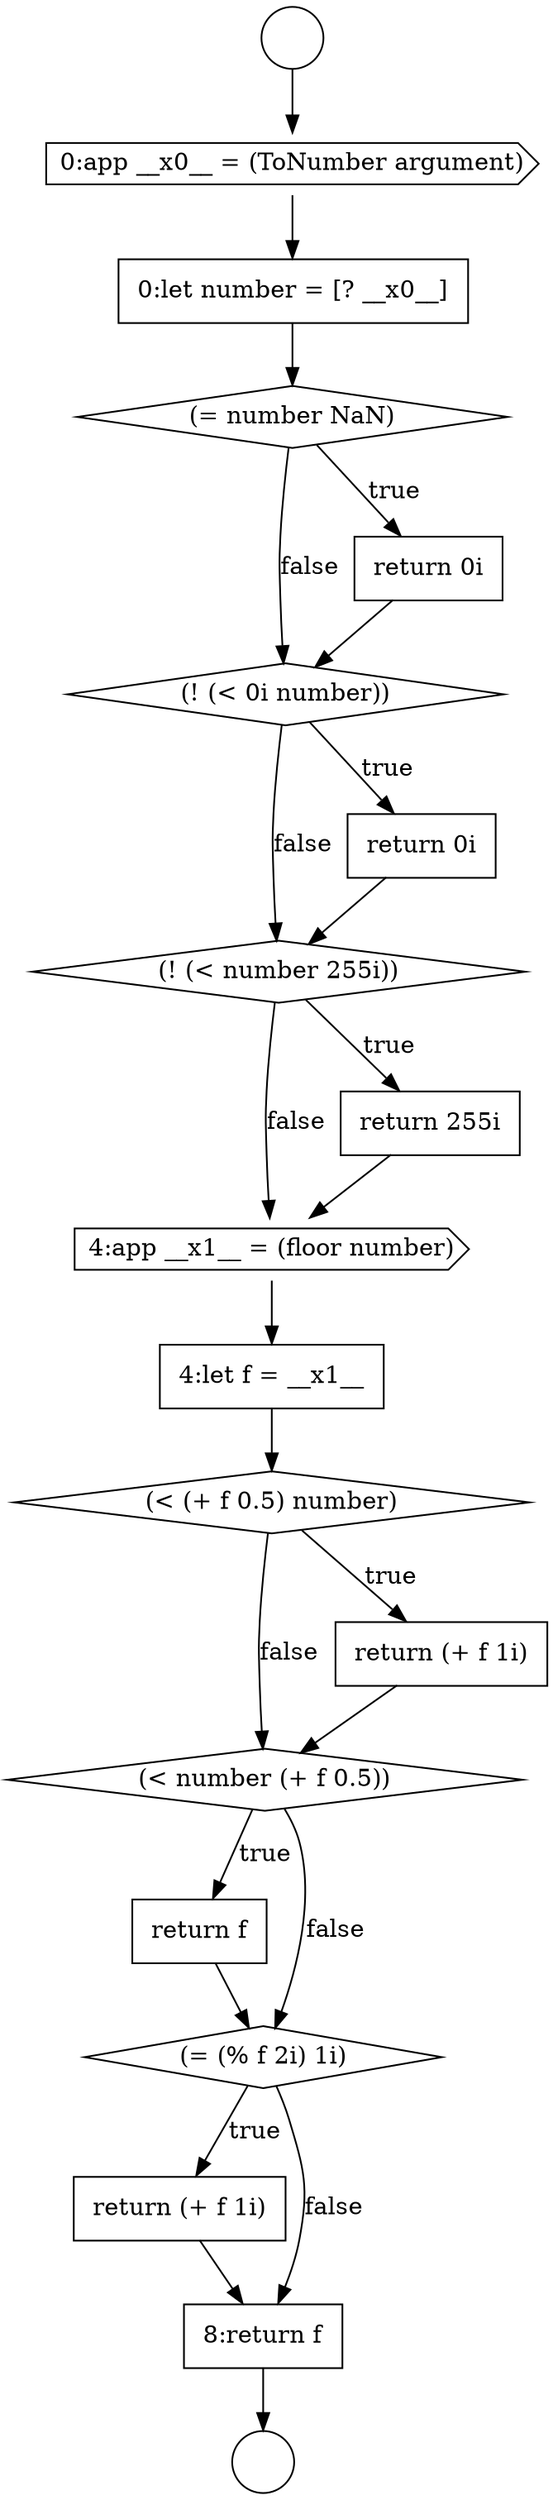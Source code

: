 digraph {
  node638 [shape=diamond, label=<<font color="black">(&lt; (+ f 0.5) number)</font>> color="black" fillcolor="white" style=filled]
  node634 [shape=diamond, label=<<font color="black">(! (&lt; number 255i))</font>> color="black" fillcolor="white" style=filled]
  node630 [shape=diamond, label=<<font color="black">(= number NaN)</font>> color="black" fillcolor="white" style=filled]
  node633 [shape=none, margin=0, label=<<font color="black">
    <table border="0" cellborder="1" cellspacing="0" cellpadding="10">
      <tr><td align="left">return 0i</td></tr>
    </table>
  </font>> color="black" fillcolor="white" style=filled]
  node641 [shape=none, margin=0, label=<<font color="black">
    <table border="0" cellborder="1" cellspacing="0" cellpadding="10">
      <tr><td align="left">return f</td></tr>
    </table>
  </font>> color="black" fillcolor="white" style=filled]
  node636 [shape=cds, label=<<font color="black">4:app __x1__ = (floor number)</font>> color="black" fillcolor="white" style=filled]
  node640 [shape=diamond, label=<<font color="black">(&lt; number (+ f 0.5))</font>> color="black" fillcolor="white" style=filled]
  node643 [shape=none, margin=0, label=<<font color="black">
    <table border="0" cellborder="1" cellspacing="0" cellpadding="10">
      <tr><td align="left">return (+ f 1i)</td></tr>
    </table>
  </font>> color="black" fillcolor="white" style=filled]
  node627 [shape=circle label=" " color="black" fillcolor="white" style=filled]
  node632 [shape=diamond, label=<<font color="black">(! (&lt; 0i number))</font>> color="black" fillcolor="white" style=filled]
  node635 [shape=none, margin=0, label=<<font color="black">
    <table border="0" cellborder="1" cellspacing="0" cellpadding="10">
      <tr><td align="left">return 255i</td></tr>
    </table>
  </font>> color="black" fillcolor="white" style=filled]
  node644 [shape=none, margin=0, label=<<font color="black">
    <table border="0" cellborder="1" cellspacing="0" cellpadding="10">
      <tr><td align="left">8:return f</td></tr>
    </table>
  </font>> color="black" fillcolor="white" style=filled]
  node639 [shape=none, margin=0, label=<<font color="black">
    <table border="0" cellborder="1" cellspacing="0" cellpadding="10">
      <tr><td align="left">return (+ f 1i)</td></tr>
    </table>
  </font>> color="black" fillcolor="white" style=filled]
  node629 [shape=none, margin=0, label=<<font color="black">
    <table border="0" cellborder="1" cellspacing="0" cellpadding="10">
      <tr><td align="left">0:let number = [? __x0__]</td></tr>
    </table>
  </font>> color="black" fillcolor="white" style=filled]
  node628 [shape=cds, label=<<font color="black">0:app __x0__ = (ToNumber argument)</font>> color="black" fillcolor="white" style=filled]
  node642 [shape=diamond, label=<<font color="black">(= (% f 2i) 1i)</font>> color="black" fillcolor="white" style=filled]
  node637 [shape=none, margin=0, label=<<font color="black">
    <table border="0" cellborder="1" cellspacing="0" cellpadding="10">
      <tr><td align="left">4:let f = __x1__</td></tr>
    </table>
  </font>> color="black" fillcolor="white" style=filled]
  node631 [shape=none, margin=0, label=<<font color="black">
    <table border="0" cellborder="1" cellspacing="0" cellpadding="10">
      <tr><td align="left">return 0i</td></tr>
    </table>
  </font>> color="black" fillcolor="white" style=filled]
  node626 [shape=circle label=" " color="black" fillcolor="white" style=filled]
  node637 -> node638 [ color="black"]
  node628 -> node629 [ color="black"]
  node638 -> node639 [label=<<font color="black">true</font>> color="black"]
  node638 -> node640 [label=<<font color="black">false</font>> color="black"]
  node634 -> node635 [label=<<font color="black">true</font>> color="black"]
  node634 -> node636 [label=<<font color="black">false</font>> color="black"]
  node642 -> node643 [label=<<font color="black">true</font>> color="black"]
  node642 -> node644 [label=<<font color="black">false</font>> color="black"]
  node640 -> node641 [label=<<font color="black">true</font>> color="black"]
  node640 -> node642 [label=<<font color="black">false</font>> color="black"]
  node636 -> node637 [ color="black"]
  node641 -> node642 [ color="black"]
  node644 -> node627 [ color="black"]
  node631 -> node632 [ color="black"]
  node643 -> node644 [ color="black"]
  node626 -> node628 [ color="black"]
  node635 -> node636 [ color="black"]
  node633 -> node634 [ color="black"]
  node630 -> node631 [label=<<font color="black">true</font>> color="black"]
  node630 -> node632 [label=<<font color="black">false</font>> color="black"]
  node639 -> node640 [ color="black"]
  node632 -> node633 [label=<<font color="black">true</font>> color="black"]
  node632 -> node634 [label=<<font color="black">false</font>> color="black"]
  node629 -> node630 [ color="black"]
}
